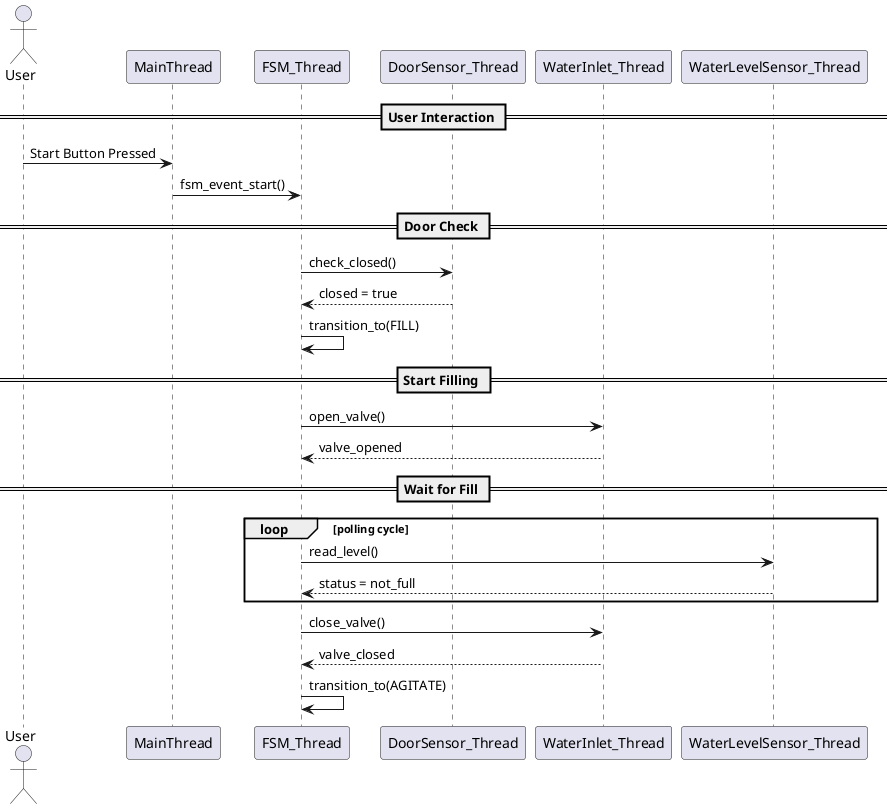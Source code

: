 @startuml
actor User
participant "MainThread" as Main
participant "FSM_Thread"
participant "DoorSensor_Thread"
participant "WaterInlet_Thread"
participant "WaterLevelSensor_Thread"

== User Interaction ==
User -> Main : Start Button Pressed
Main -> FSM_Thread : fsm_event_start()

== Door Check ==
FSM_Thread -> DoorSensor_Thread : check_closed()
DoorSensor_Thread --> FSM_Thread : closed = true

FSM_Thread -> FSM_Thread : transition_to(FILL)

== Start Filling ==
FSM_Thread -> WaterInlet_Thread : open_valve()
WaterInlet_Thread --> FSM_Thread : valve_opened

== Wait for Fill ==
loop polling cycle
    FSM_Thread -> WaterLevelSensor_Thread : read_level()
    WaterLevelSensor_Thread --> FSM_Thread : status = not_full
end

FSM_Thread -> WaterInlet_Thread : close_valve()
WaterInlet_Thread --> FSM_Thread : valve_closed

FSM_Thread -> FSM_Thread : transition_to(AGITATE)

@enduml
